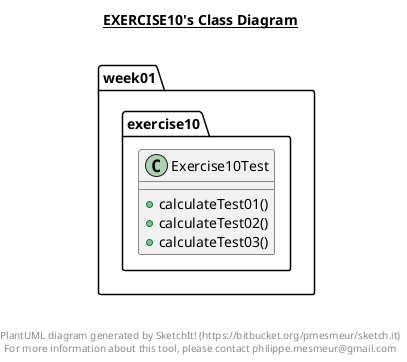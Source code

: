 @startuml

title __EXERCISE10's Class Diagram__\n

  package week01.exercise10 {
    class Exercise10Test {
        + calculateTest01()
        + calculateTest02()
        + calculateTest03()
    }
  }
  



right footer


PlantUML diagram generated by SketchIt! (https://bitbucket.org/pmesmeur/sketch.it)
For more information about this tool, please contact philippe.mesmeur@gmail.com
endfooter

@enduml
